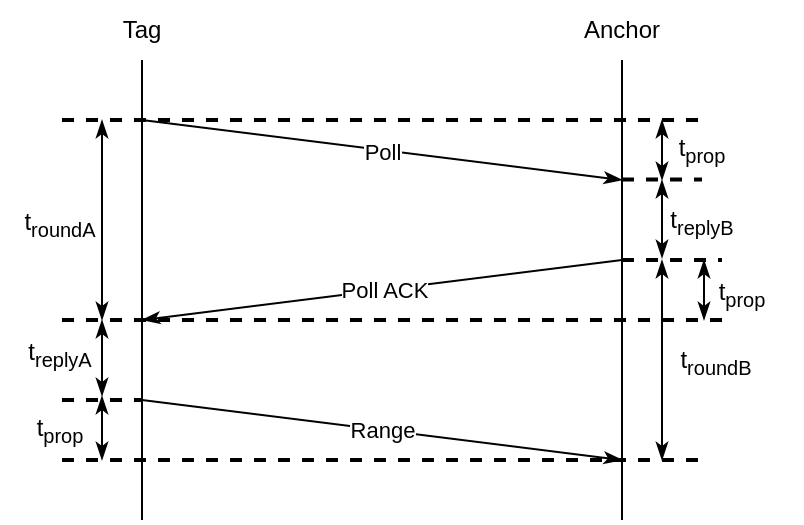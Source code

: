 <mxfile version="24.3.1" type="device">
  <diagram name="Page-1" id="hkLLIWvBy92nxcsVuXnp">
    <mxGraphModel dx="1056" dy="610" grid="1" gridSize="10" guides="1" tooltips="1" connect="1" arrows="1" fold="1" page="1" pageScale="1" pageWidth="850" pageHeight="1100" math="0" shadow="0">
      <root>
        <mxCell id="0" />
        <mxCell id="1" parent="0" />
        <mxCell id="PYriCE-h4d1kvKqQUaSR-1" value="Tag" style="text;html=1;align=center;verticalAlign=middle;whiteSpace=wrap;rounded=0;" parent="1" vertex="1">
          <mxGeometry x="370" y="570" width="60" height="30" as="geometry" />
        </mxCell>
        <mxCell id="PYriCE-h4d1kvKqQUaSR-2" value="Anchor" style="text;html=1;align=center;verticalAlign=middle;whiteSpace=wrap;rounded=0;" parent="1" vertex="1">
          <mxGeometry x="610" y="570" width="60" height="30" as="geometry" />
        </mxCell>
        <mxCell id="PYriCE-h4d1kvKqQUaSR-3" value="" style="endArrow=none;html=1;rounded=0;" parent="1" edge="1">
          <mxGeometry width="50" height="50" relative="1" as="geometry">
            <mxPoint x="400" y="830" as="sourcePoint" />
            <mxPoint x="400" y="600" as="targetPoint" />
          </mxGeometry>
        </mxCell>
        <mxCell id="PYriCE-h4d1kvKqQUaSR-4" value="" style="endArrow=none;html=1;rounded=0;" parent="1" edge="1">
          <mxGeometry width="50" height="50" relative="1" as="geometry">
            <mxPoint x="640" y="830" as="sourcePoint" />
            <mxPoint x="640" y="600" as="targetPoint" />
          </mxGeometry>
        </mxCell>
        <mxCell id="PYriCE-h4d1kvKqQUaSR-5" value="" style="endArrow=classicThin;html=1;rounded=0;endFill=1;" parent="1" edge="1">
          <mxGeometry width="50" height="50" relative="1" as="geometry">
            <mxPoint x="400" y="630" as="sourcePoint" />
            <mxPoint x="640" y="660" as="targetPoint" />
          </mxGeometry>
        </mxCell>
        <mxCell id="-4YV-GFCwSD3uPHcHoKi-1" value="Poll" style="edgeLabel;html=1;align=center;verticalAlign=middle;resizable=0;points=[];" parent="PYriCE-h4d1kvKqQUaSR-5" vertex="1" connectable="0">
          <mxGeometry x="-0.18" relative="1" as="geometry">
            <mxPoint x="22" y="3" as="offset" />
          </mxGeometry>
        </mxCell>
        <mxCell id="PYriCE-h4d1kvKqQUaSR-6" value="" style="endArrow=none;dashed=1;html=1;strokeWidth=2;rounded=0;" parent="1" edge="1">
          <mxGeometry width="50" height="50" relative="1" as="geometry">
            <mxPoint x="360" y="630" as="sourcePoint" />
            <mxPoint x="680" y="630" as="targetPoint" />
          </mxGeometry>
        </mxCell>
        <mxCell id="PYriCE-h4d1kvKqQUaSR-7" value="" style="endArrow=none;dashed=1;html=1;strokeWidth=2;rounded=0;" parent="1" edge="1">
          <mxGeometry width="50" height="50" relative="1" as="geometry">
            <mxPoint x="640" y="659.8" as="sourcePoint" />
            <mxPoint x="680" y="659.8" as="targetPoint" />
          </mxGeometry>
        </mxCell>
        <mxCell id="PYriCE-h4d1kvKqQUaSR-9" value="" style="endArrow=classicThin;startArrow=classicThin;html=1;rounded=0;startFill=1;endFill=1;" parent="1" edge="1">
          <mxGeometry width="50" height="50" relative="1" as="geometry">
            <mxPoint x="660" y="660" as="sourcePoint" />
            <mxPoint x="660" y="630" as="targetPoint" />
          </mxGeometry>
        </mxCell>
        <mxCell id="PYriCE-h4d1kvKqQUaSR-11" value="t&lt;sub&gt;roundB&lt;/sub&gt;" style="text;html=1;align=center;verticalAlign=middle;whiteSpace=wrap;rounded=0;" parent="1" vertex="1">
          <mxGeometry x="657" y="736" width="60" height="30" as="geometry" />
        </mxCell>
        <mxCell id="PYriCE-h4d1kvKqQUaSR-12" value="" style="endArrow=classicThin;html=1;rounded=0;endFill=1;" parent="1" edge="1">
          <mxGeometry width="50" height="50" relative="1" as="geometry">
            <mxPoint x="640" y="700" as="sourcePoint" />
            <mxPoint x="400" y="730" as="targetPoint" />
          </mxGeometry>
        </mxCell>
        <mxCell id="-4YV-GFCwSD3uPHcHoKi-2" value="Poll ACK" style="edgeLabel;html=1;align=center;verticalAlign=middle;resizable=0;points=[];" parent="PYriCE-h4d1kvKqQUaSR-12" vertex="1" connectable="0">
          <mxGeometry x="-0.004" relative="1" as="geometry">
            <mxPoint as="offset" />
          </mxGeometry>
        </mxCell>
        <mxCell id="PYriCE-h4d1kvKqQUaSR-13" value="" style="endArrow=none;dashed=1;html=1;strokeWidth=2;rounded=0;" parent="1" edge="1">
          <mxGeometry width="50" height="50" relative="1" as="geometry">
            <mxPoint x="640" y="700" as="sourcePoint" />
            <mxPoint x="690" y="700" as="targetPoint" />
          </mxGeometry>
        </mxCell>
        <mxCell id="PYriCE-h4d1kvKqQUaSR-14" value="" style="endArrow=none;dashed=1;html=1;strokeWidth=2;rounded=0;" parent="1" edge="1">
          <mxGeometry width="50" height="50" relative="1" as="geometry">
            <mxPoint x="360" y="730" as="sourcePoint" />
            <mxPoint x="690" y="730" as="targetPoint" />
          </mxGeometry>
        </mxCell>
        <mxCell id="PYriCE-h4d1kvKqQUaSR-15" value="" style="endArrow=classicThin;startArrow=classicThin;html=1;rounded=0;startFill=1;endFill=1;" parent="1" edge="1">
          <mxGeometry width="50" height="50" relative="1" as="geometry">
            <mxPoint x="660" y="800" as="sourcePoint" />
            <mxPoint x="660" y="700" as="targetPoint" />
          </mxGeometry>
        </mxCell>
        <mxCell id="PYriCE-h4d1kvKqQUaSR-16" value="t&lt;sub&gt;prop&lt;/sub&gt;" style="text;html=1;align=center;verticalAlign=middle;whiteSpace=wrap;rounded=0;" parent="1" vertex="1">
          <mxGeometry x="650" y="630" width="60" height="30" as="geometry" />
        </mxCell>
        <mxCell id="PYriCE-h4d1kvKqQUaSR-17" value="" style="endArrow=classicThin;startArrow=classicThin;html=1;rounded=0;startFill=1;endFill=1;" parent="1" edge="1">
          <mxGeometry width="50" height="50" relative="1" as="geometry">
            <mxPoint x="660" y="699" as="sourcePoint" />
            <mxPoint x="660" y="660" as="targetPoint" />
          </mxGeometry>
        </mxCell>
        <mxCell id="PYriCE-h4d1kvKqQUaSR-18" value="t&lt;sub&gt;replyB&lt;/sub&gt;" style="text;html=1;align=center;verticalAlign=middle;whiteSpace=wrap;rounded=0;" parent="1" vertex="1">
          <mxGeometry x="650" y="666" width="60" height="30" as="geometry" />
        </mxCell>
        <mxCell id="PYriCE-h4d1kvKqQUaSR-19" value="" style="endArrow=classicThin;startArrow=classicThin;html=1;rounded=0;startFill=1;endFill=1;" parent="1" edge="1">
          <mxGeometry width="50" height="50" relative="1" as="geometry">
            <mxPoint x="380" y="730" as="sourcePoint" />
            <mxPoint x="380" y="630" as="targetPoint" />
          </mxGeometry>
        </mxCell>
        <mxCell id="PYriCE-h4d1kvKqQUaSR-20" value="t&lt;sub&gt;roundA&lt;/sub&gt;" style="text;html=1;align=center;verticalAlign=middle;whiteSpace=wrap;rounded=0;" parent="1" vertex="1">
          <mxGeometry x="329" y="667" width="60" height="30" as="geometry" />
        </mxCell>
        <mxCell id="PYriCE-h4d1kvKqQUaSR-22" value="" style="endArrow=classicThin;html=1;rounded=0;endFill=1;" parent="1" edge="1">
          <mxGeometry width="50" height="50" relative="1" as="geometry">
            <mxPoint x="400" y="770" as="sourcePoint" />
            <mxPoint x="640" y="800" as="targetPoint" />
          </mxGeometry>
        </mxCell>
        <mxCell id="-4YV-GFCwSD3uPHcHoKi-3" value="Range" style="edgeLabel;html=1;align=center;verticalAlign=middle;resizable=0;points=[];" parent="PYriCE-h4d1kvKqQUaSR-22" vertex="1" connectable="0">
          <mxGeometry x="-0.132" y="-1" relative="1" as="geometry">
            <mxPoint x="16" y="1" as="offset" />
          </mxGeometry>
        </mxCell>
        <mxCell id="PYriCE-h4d1kvKqQUaSR-23" value="" style="endArrow=none;dashed=1;html=1;strokeWidth=2;rounded=0;" parent="1" edge="1">
          <mxGeometry width="50" height="50" relative="1" as="geometry">
            <mxPoint x="360" y="800" as="sourcePoint" />
            <mxPoint x="680" y="800" as="targetPoint" />
          </mxGeometry>
        </mxCell>
        <mxCell id="PYriCE-h4d1kvKqQUaSR-26" value="" style="endArrow=classicThin;startArrow=classicThin;html=1;rounded=0;startFill=1;endFill=1;" parent="1" edge="1">
          <mxGeometry width="50" height="50" relative="1" as="geometry">
            <mxPoint x="380" y="768" as="sourcePoint" />
            <mxPoint x="380" y="730" as="targetPoint" />
          </mxGeometry>
        </mxCell>
        <mxCell id="PYriCE-h4d1kvKqQUaSR-27" value="t&lt;sub&gt;replyA&lt;/sub&gt;" style="text;html=1;align=center;verticalAlign=middle;whiteSpace=wrap;rounded=0;" parent="1" vertex="1">
          <mxGeometry x="329" y="732" width="60" height="30" as="geometry" />
        </mxCell>
        <mxCell id="PYriCE-h4d1kvKqQUaSR-28" value="t&lt;sub&gt;prop&lt;/sub&gt;" style="text;html=1;align=center;verticalAlign=middle;whiteSpace=wrap;rounded=0;" parent="1" vertex="1">
          <mxGeometry x="329" y="770" width="60" height="30" as="geometry" />
        </mxCell>
        <mxCell id="PYriCE-h4d1kvKqQUaSR-29" value="" style="endArrow=classicThin;startArrow=classicThin;html=1;rounded=0;startFill=1;endFill=1;" parent="1" edge="1">
          <mxGeometry width="50" height="50" relative="1" as="geometry">
            <mxPoint x="380" y="800" as="sourcePoint" />
            <mxPoint x="380" y="768" as="targetPoint" />
          </mxGeometry>
        </mxCell>
        <mxCell id="PYriCE-h4d1kvKqQUaSR-30" value="" style="endArrow=none;dashed=1;html=1;strokeWidth=2;rounded=0;" parent="1" edge="1">
          <mxGeometry width="50" height="50" relative="1" as="geometry">
            <mxPoint x="360" y="770" as="sourcePoint" />
            <mxPoint x="400" y="770" as="targetPoint" />
          </mxGeometry>
        </mxCell>
        <mxCell id="PYriCE-h4d1kvKqQUaSR-35" value="t&lt;sub&gt;prop&lt;/sub&gt;" style="text;html=1;align=center;verticalAlign=middle;whiteSpace=wrap;rounded=0;" parent="1" vertex="1">
          <mxGeometry x="670" y="702" width="60" height="30" as="geometry" />
        </mxCell>
        <mxCell id="PYriCE-h4d1kvKqQUaSR-36" value="" style="endArrow=classicThin;startArrow=classicThin;html=1;rounded=0;startFill=1;endFill=1;" parent="1" edge="1">
          <mxGeometry width="50" height="50" relative="1" as="geometry">
            <mxPoint x="681" y="730" as="sourcePoint" />
            <mxPoint x="681" y="700" as="targetPoint" />
          </mxGeometry>
        </mxCell>
      </root>
    </mxGraphModel>
  </diagram>
</mxfile>
